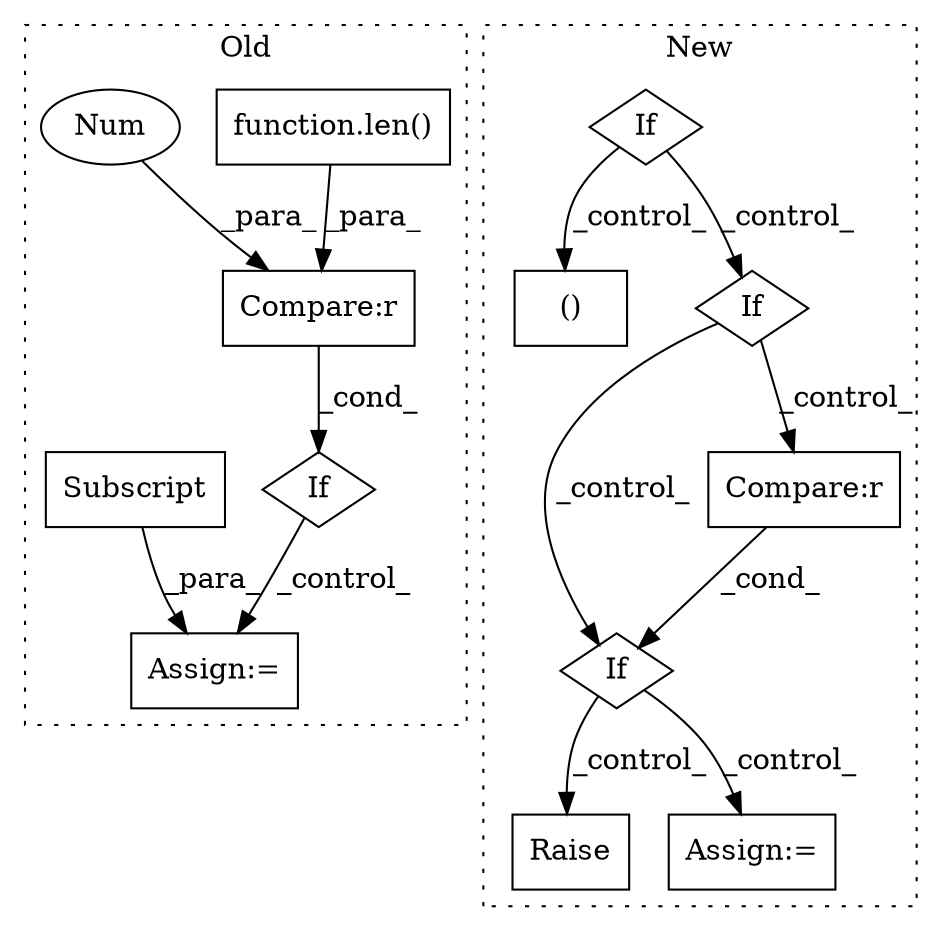 digraph G {
subgraph cluster0 {
1 [label="function.len()" a="75" s="736,751" l="4,1" shape="box"];
6 [label="Compare:r" a="40" s="736" l="21" shape="box"];
7 [label="If" a="96" s="736" l="0" shape="diamond"];
8 [label="Num" a="76" s="756" l="1" shape="ellipse"];
10 [label="Assign:=" a="68" s="773" l="3" shape="box"];
11 [label="Subscript" a="63" s="776,0" l="14,0" shape="box"];
label = "Old";
style="dotted";
}
subgraph cluster1 {
2 [label="Raise" a="91" s="1527" l="6" shape="box"];
3 [label="If" a="96" s="1411" l="0" shape="diamond"];
4 [label="Compare:r" a="40" s="1411" l="27" shape="box"];
5 [label="Assign:=" a="68" s="1633" l="42" shape="box"];
9 [label="If" a="96" s="974" l="3" shape="diamond"];
12 [label="()" a="54" s="1100" l="29" shape="box"];
13 [label="If" a="96" s="1265" l="3" shape="diamond"];
label = "New";
style="dotted";
}
1 -> 6 [label="_para_"];
3 -> 5 [label="_control_"];
3 -> 2 [label="_control_"];
4 -> 3 [label="_cond_"];
6 -> 7 [label="_cond_"];
7 -> 10 [label="_control_"];
8 -> 6 [label="_para_"];
9 -> 13 [label="_control_"];
9 -> 12 [label="_control_"];
11 -> 10 [label="_para_"];
13 -> 4 [label="_control_"];
13 -> 3 [label="_control_"];
}